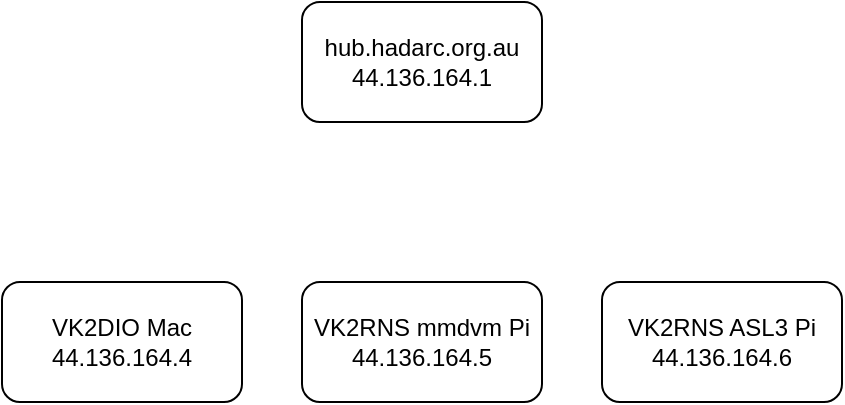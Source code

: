 <mxfile version="28.0.6">
  <diagram name="Page-1" id="GFsILw2tMkif_RB6F7j5">
    <mxGraphModel dx="1304" dy="774" grid="1" gridSize="10" guides="1" tooltips="1" connect="1" arrows="1" fold="1" page="1" pageScale="1" pageWidth="827" pageHeight="1169" math="0" shadow="0">
      <root>
        <mxCell id="0" />
        <mxCell id="1" parent="0" />
        <mxCell id="oz23FSDln0_gIlWVmay0-1" value="hub.hadarc.org.au&lt;div&gt;44.136.164.1&lt;/div&gt;" style="rounded=1;whiteSpace=wrap;html=1;" parent="1" vertex="1">
          <mxGeometry x="354" y="80" width="120" height="60" as="geometry" />
        </mxCell>
        <mxCell id="oz23FSDln0_gIlWVmay0-2" value="VK2DIO Mac&lt;div&gt;44.136.164.4&lt;/div&gt;" style="rounded=1;whiteSpace=wrap;html=1;" parent="1" vertex="1">
          <mxGeometry x="204" y="220" width="120" height="60" as="geometry" />
        </mxCell>
        <mxCell id="m5f7mHAsdr0kV1R7_icE-1" value="&lt;div&gt;VK2RNS ASL3 Pi 44.136.164.6&lt;/div&gt;" style="rounded=1;whiteSpace=wrap;html=1;" vertex="1" parent="1">
          <mxGeometry x="504" y="220" width="120" height="60" as="geometry" />
        </mxCell>
        <mxCell id="m5f7mHAsdr0kV1R7_icE-2" value="&lt;div&gt;VK2RNS mmdvm Pi 44.136.164.5&lt;/div&gt;" style="rounded=1;whiteSpace=wrap;html=1;" vertex="1" parent="1">
          <mxGeometry x="354" y="220" width="120" height="60" as="geometry" />
        </mxCell>
      </root>
    </mxGraphModel>
  </diagram>
</mxfile>
